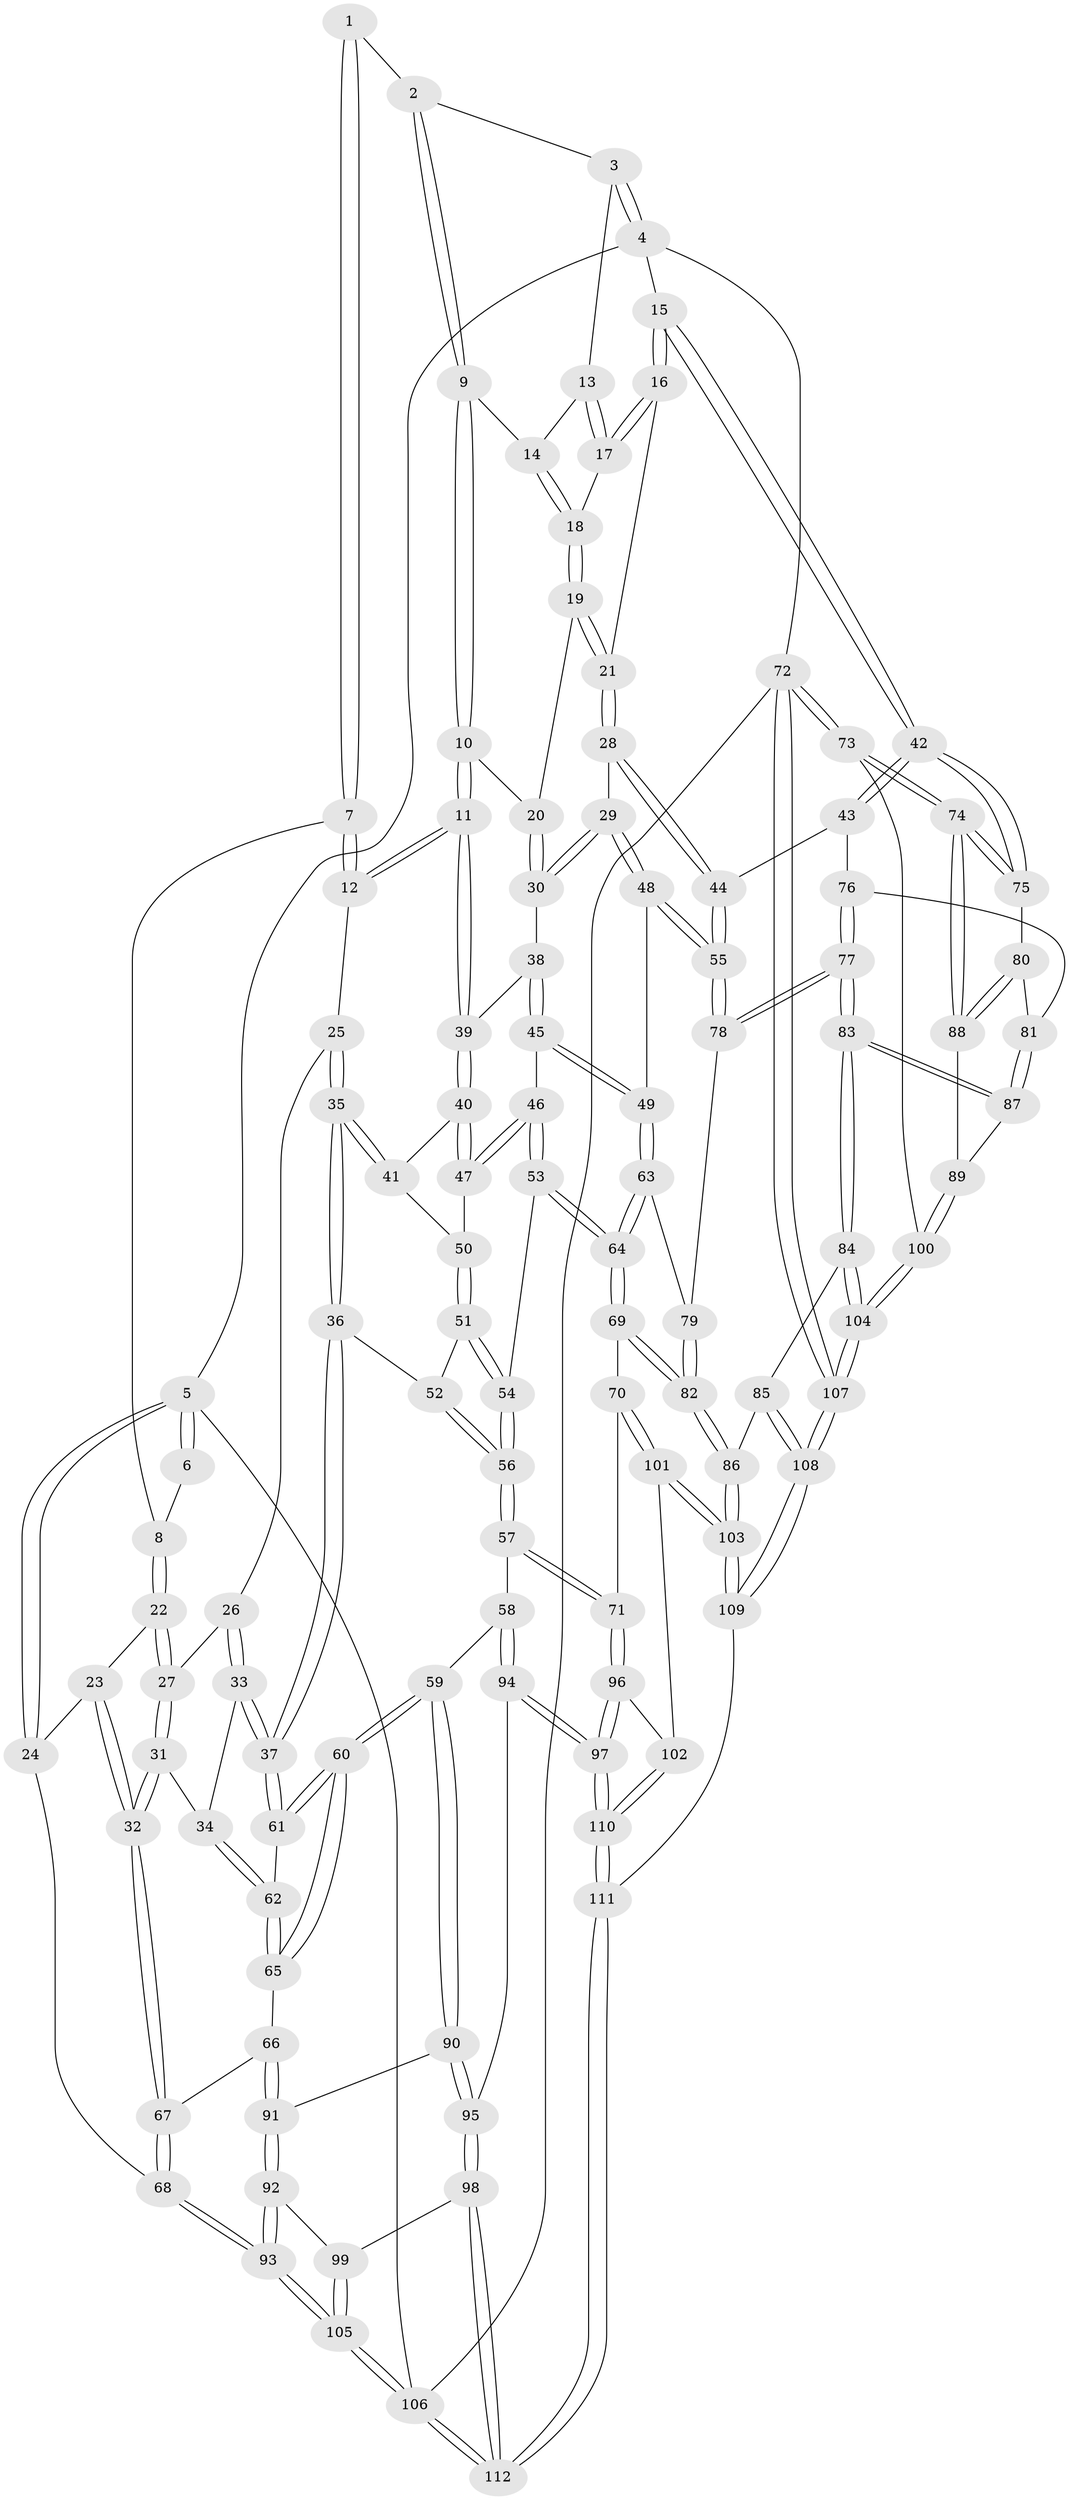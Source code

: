 // coarse degree distribution, {3: 0.14705882352941177, 4: 0.4264705882352941, 5: 0.3088235294117647, 6: 0.10294117647058823, 7: 0.014705882352941176}
// Generated by graph-tools (version 1.1) at 2025/42/03/06/25 10:42:32]
// undirected, 112 vertices, 277 edges
graph export_dot {
graph [start="1"]
  node [color=gray90,style=filled];
  1 [pos="+0.33856471993396065+0"];
  2 [pos="+0.5177501546591797+0"];
  3 [pos="+0.8632641408615774+0"];
  4 [pos="+1+0"];
  5 [pos="+0+0"];
  6 [pos="+0+0"];
  7 [pos="+0.2578091240123828+0.04964064204086796"];
  8 [pos="+0.11574810588219893+0.12946854799136956"];
  9 [pos="+0.5117151586260348+0"];
  10 [pos="+0.4106790234050239+0.21717881670795275"];
  11 [pos="+0.39998924527965407+0.22652265230512292"];
  12 [pos="+0.3710716106866008+0.22338101511917963"];
  13 [pos="+0.7314572044927246+0.0790146859418284"];
  14 [pos="+0.6137005119741372+0.13377011968381897"];
  15 [pos="+1+0"];
  16 [pos="+0.7654306429127421+0.21995271801597882"];
  17 [pos="+0.7272367585017231+0.16792675723248351"];
  18 [pos="+0.6209534427876484+0.1653188194362245"];
  19 [pos="+0.6072069812563544+0.19746337971690348"];
  20 [pos="+0.5766452461957029+0.22696458429524236"];
  21 [pos="+0.7516364039845266+0.2847643196102965"];
  22 [pos="+0.0980226438896808+0.17821384740755644"];
  23 [pos="+0.026733857157828878+0.18484793474520994"];
  24 [pos="+0+0.18279574172968063"];
  25 [pos="+0.2822076560214799+0.2540907809116118"];
  26 [pos="+0.15476856426424865+0.22448593503126665"];
  27 [pos="+0.12199246709007222+0.20844716975420288"];
  28 [pos="+0.7556511920673059+0.38027126278630524"];
  29 [pos="+0.6873358726587003+0.394636876749696"];
  30 [pos="+0.6280045110264728+0.3530936219662251"];
  31 [pos="+0.05850160069235196+0.43673997470817627"];
  32 [pos="+0.011680437677916256+0.4545386414627267"];
  33 [pos="+0.18841943829059488+0.44625160847253637"];
  34 [pos="+0.1523502625216753+0.4476705939280144"];
  35 [pos="+0.23982196165116035+0.4278389344426171"];
  36 [pos="+0.23452871494185498+0.4333689065233391"];
  37 [pos="+0.1889383397529625+0.44635851712049585"];
  38 [pos="+0.5378963737224177+0.35075733838541145"];
  39 [pos="+0.42525447791291987+0.30935076471865164"];
  40 [pos="+0.4207159581639762+0.33594272479372295"];
  41 [pos="+0.33824069930280265+0.41297920209491146"];
  42 [pos="+1+0.34503407081449"];
  43 [pos="+0.8818605106289112+0.4328866511469063"];
  44 [pos="+0.841238495464024+0.42216817949338425"];
  45 [pos="+0.5031297476157719+0.479558275177208"];
  46 [pos="+0.4787800698217661+0.47116412741640956"];
  47 [pos="+0.45523731091508984+0.44447097859916157"];
  48 [pos="+0.6174376809728304+0.4818410001217549"];
  49 [pos="+0.5606858054560331+0.514613447933962"];
  50 [pos="+0.3707782107988581+0.46936210820780944"];
  51 [pos="+0.3619875911208958+0.4928790929164245"];
  52 [pos="+0.2986946694909071+0.5044221830131642"];
  53 [pos="+0.4130829523064294+0.5329532395093489"];
  54 [pos="+0.38635780840639705+0.5276844966401393"];
  55 [pos="+0.7049139834853905+0.6011890622357501"];
  56 [pos="+0.3066346493188788+0.6088403283830334"];
  57 [pos="+0.2916859259718693+0.6686730017177597"];
  58 [pos="+0.2642101181198953+0.6711437584167197"];
  59 [pos="+0.2637003699298523+0.6709230996117318"];
  60 [pos="+0.22355320898452688+0.6437208775299255"];
  61 [pos="+0.19405954492714578+0.47777770180326995"];
  62 [pos="+0.13098277265764927+0.5990416506484455"];
  63 [pos="+0.5579025844799816+0.52839217251924"];
  64 [pos="+0.44153112187997323+0.627333781205151"];
  65 [pos="+0.12571487490667102+0.630969023859928"];
  66 [pos="+0.06629067078325664+0.6357370671740639"];
  67 [pos="+0+0.5210794488799857"];
  68 [pos="+0+0.522984628166257"];
  69 [pos="+0.41598309797572575+0.6871028967410412"];
  70 [pos="+0.37886110874505796+0.6953251929496033"];
  71 [pos="+0.3307150819407903+0.6860485780349592"];
  72 [pos="+1+1"];
  73 [pos="+1+0.8266519095133936"];
  74 [pos="+1+0.8254331710748058"];
  75 [pos="+1+0.453628944047071"];
  76 [pos="+0.8693337638968545+0.5532049365541133"];
  77 [pos="+0.7462718230718074+0.6927243060320049"];
  78 [pos="+0.7056756106119279+0.6238144704821604"];
  79 [pos="+0.5873195225256919+0.6162785830081222"];
  80 [pos="+0.9250694779749299+0.6540850473070298"];
  81 [pos="+0.9165597657683375+0.643648734896018"];
  82 [pos="+0.5560054193347833+0.7519605097230826"];
  83 [pos="+0.745415240214201+0.7160188261416313"];
  84 [pos="+0.7074030198611855+0.7600488526262646"];
  85 [pos="+0.5793768627734928+0.7603766356956735"];
  86 [pos="+0.5602979182043775+0.7576027268622363"];
  87 [pos="+0.7697409223530205+0.7212883553574077"];
  88 [pos="+0.9369110943972495+0.6768551670825007"];
  89 [pos="+0.8582498980806214+0.7526099185226831"];
  90 [pos="+0.10206878894272316+0.7609731076141761"];
  91 [pos="+0.07798350489232944+0.7450288003533218"];
  92 [pos="+0.035261341298443105+0.7737295531596097"];
  93 [pos="+0+0.8403559545862318"];
  94 [pos="+0.18764401140505696+0.8623086891888815"];
  95 [pos="+0.16428930617159+0.8660481479556759"];
  96 [pos="+0.31095696152582514+0.800348802779009"];
  97 [pos="+0.2488320766877457+0.8944169119113583"];
  98 [pos="+0.11119452536398916+0.9064967182369967"];
  99 [pos="+0.08471230535364416+0.900539890669649"];
  100 [pos="+0.8795807429687382+0.7875928956401472"];
  101 [pos="+0.39352387316997284+0.8716164137358068"];
  102 [pos="+0.3691019165647564+0.8788124748811291"];
  103 [pos="+0.49289636927531844+0.9151674344065026"];
  104 [pos="+0.8018724642922526+1"];
  105 [pos="+0+0.9030897080318775"];
  106 [pos="+0+1"];
  107 [pos="+0.8240289960843916+1"];
  108 [pos="+0.7788507939703965+1"];
  109 [pos="+0.5780262624483102+1"];
  110 [pos="+0.28112742253582224+0.9231723494648322"];
  111 [pos="+0.3181523321588194+1"];
  112 [pos="+0.12764141162888834+1"];
  1 -- 2;
  1 -- 7;
  1 -- 7;
  2 -- 3;
  2 -- 9;
  2 -- 9;
  3 -- 4;
  3 -- 4;
  3 -- 13;
  4 -- 5;
  4 -- 15;
  4 -- 72;
  5 -- 6;
  5 -- 6;
  5 -- 24;
  5 -- 24;
  5 -- 106;
  6 -- 8;
  7 -- 8;
  7 -- 12;
  7 -- 12;
  8 -- 22;
  8 -- 22;
  9 -- 10;
  9 -- 10;
  9 -- 14;
  10 -- 11;
  10 -- 11;
  10 -- 20;
  11 -- 12;
  11 -- 12;
  11 -- 39;
  11 -- 39;
  12 -- 25;
  13 -- 14;
  13 -- 17;
  13 -- 17;
  14 -- 18;
  14 -- 18;
  15 -- 16;
  15 -- 16;
  15 -- 42;
  15 -- 42;
  16 -- 17;
  16 -- 17;
  16 -- 21;
  17 -- 18;
  18 -- 19;
  18 -- 19;
  19 -- 20;
  19 -- 21;
  19 -- 21;
  20 -- 30;
  20 -- 30;
  21 -- 28;
  21 -- 28;
  22 -- 23;
  22 -- 27;
  22 -- 27;
  23 -- 24;
  23 -- 32;
  23 -- 32;
  24 -- 68;
  25 -- 26;
  25 -- 35;
  25 -- 35;
  26 -- 27;
  26 -- 33;
  26 -- 33;
  27 -- 31;
  27 -- 31;
  28 -- 29;
  28 -- 44;
  28 -- 44;
  29 -- 30;
  29 -- 30;
  29 -- 48;
  29 -- 48;
  30 -- 38;
  31 -- 32;
  31 -- 32;
  31 -- 34;
  32 -- 67;
  32 -- 67;
  33 -- 34;
  33 -- 37;
  33 -- 37;
  34 -- 62;
  34 -- 62;
  35 -- 36;
  35 -- 36;
  35 -- 41;
  35 -- 41;
  36 -- 37;
  36 -- 37;
  36 -- 52;
  37 -- 61;
  37 -- 61;
  38 -- 39;
  38 -- 45;
  38 -- 45;
  39 -- 40;
  39 -- 40;
  40 -- 41;
  40 -- 47;
  40 -- 47;
  41 -- 50;
  42 -- 43;
  42 -- 43;
  42 -- 75;
  42 -- 75;
  43 -- 44;
  43 -- 76;
  44 -- 55;
  44 -- 55;
  45 -- 46;
  45 -- 49;
  45 -- 49;
  46 -- 47;
  46 -- 47;
  46 -- 53;
  46 -- 53;
  47 -- 50;
  48 -- 49;
  48 -- 55;
  48 -- 55;
  49 -- 63;
  49 -- 63;
  50 -- 51;
  50 -- 51;
  51 -- 52;
  51 -- 54;
  51 -- 54;
  52 -- 56;
  52 -- 56;
  53 -- 54;
  53 -- 64;
  53 -- 64;
  54 -- 56;
  54 -- 56;
  55 -- 78;
  55 -- 78;
  56 -- 57;
  56 -- 57;
  57 -- 58;
  57 -- 71;
  57 -- 71;
  58 -- 59;
  58 -- 94;
  58 -- 94;
  59 -- 60;
  59 -- 60;
  59 -- 90;
  59 -- 90;
  60 -- 61;
  60 -- 61;
  60 -- 65;
  60 -- 65;
  61 -- 62;
  62 -- 65;
  62 -- 65;
  63 -- 64;
  63 -- 64;
  63 -- 79;
  64 -- 69;
  64 -- 69;
  65 -- 66;
  66 -- 67;
  66 -- 91;
  66 -- 91;
  67 -- 68;
  67 -- 68;
  68 -- 93;
  68 -- 93;
  69 -- 70;
  69 -- 82;
  69 -- 82;
  70 -- 71;
  70 -- 101;
  70 -- 101;
  71 -- 96;
  71 -- 96;
  72 -- 73;
  72 -- 73;
  72 -- 107;
  72 -- 107;
  72 -- 106;
  73 -- 74;
  73 -- 74;
  73 -- 100;
  74 -- 75;
  74 -- 75;
  74 -- 88;
  74 -- 88;
  75 -- 80;
  76 -- 77;
  76 -- 77;
  76 -- 81;
  77 -- 78;
  77 -- 78;
  77 -- 83;
  77 -- 83;
  78 -- 79;
  79 -- 82;
  79 -- 82;
  80 -- 81;
  80 -- 88;
  80 -- 88;
  81 -- 87;
  81 -- 87;
  82 -- 86;
  82 -- 86;
  83 -- 84;
  83 -- 84;
  83 -- 87;
  83 -- 87;
  84 -- 85;
  84 -- 104;
  84 -- 104;
  85 -- 86;
  85 -- 108;
  85 -- 108;
  86 -- 103;
  86 -- 103;
  87 -- 89;
  88 -- 89;
  89 -- 100;
  89 -- 100;
  90 -- 91;
  90 -- 95;
  90 -- 95;
  91 -- 92;
  91 -- 92;
  92 -- 93;
  92 -- 93;
  92 -- 99;
  93 -- 105;
  93 -- 105;
  94 -- 95;
  94 -- 97;
  94 -- 97;
  95 -- 98;
  95 -- 98;
  96 -- 97;
  96 -- 97;
  96 -- 102;
  97 -- 110;
  97 -- 110;
  98 -- 99;
  98 -- 112;
  98 -- 112;
  99 -- 105;
  99 -- 105;
  100 -- 104;
  100 -- 104;
  101 -- 102;
  101 -- 103;
  101 -- 103;
  102 -- 110;
  102 -- 110;
  103 -- 109;
  103 -- 109;
  104 -- 107;
  104 -- 107;
  105 -- 106;
  105 -- 106;
  106 -- 112;
  106 -- 112;
  107 -- 108;
  107 -- 108;
  108 -- 109;
  108 -- 109;
  109 -- 111;
  110 -- 111;
  110 -- 111;
  111 -- 112;
  111 -- 112;
}
